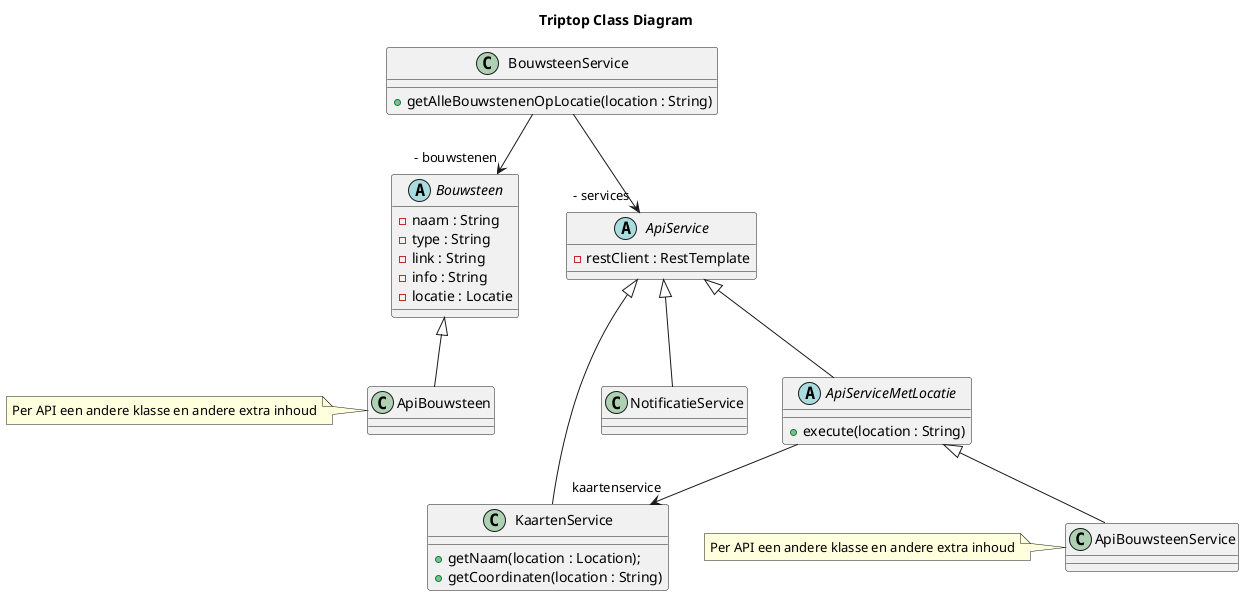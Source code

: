 @startuml
title Triptop Class Diagram
class BouwsteenService{
  +getAlleBouwstenenOpLocatie(location : String)
}

abstract class Bouwsteen {
    - naam : String
    - type : String
    - link : String
    - info : String
    - locatie : Locatie
}

class ApiBouwsteen
note left: Per API een andere klasse en andere extra inhoud

abstract class ApiService{
    - restClient : RestTemplate
}
class NotificatieService

abstract class ApiServiceMetLocatie{
    +execute(location : String)
}
class KaartenService{
    +getNaam(location : Location);
    +getCoordinaten(location : String)
}
class ApiBouwsteenService
note left: Per API een andere klasse en andere extra inhoud


BouwsteenService -->"- bouwstenen" Bouwsteen
Bouwsteen ^-- ApiBouwsteen
BouwsteenService --> " - services" ApiService
ApiService ^-- NotificatieService
ApiService ^-- KaartenService
ApiService ^-- ApiServiceMetLocatie
ApiServiceMetLocatie --> "kaartenservice"KaartenService
ApiServiceMetLocatie ^-- "ApiBouwsteenService"
@enduml